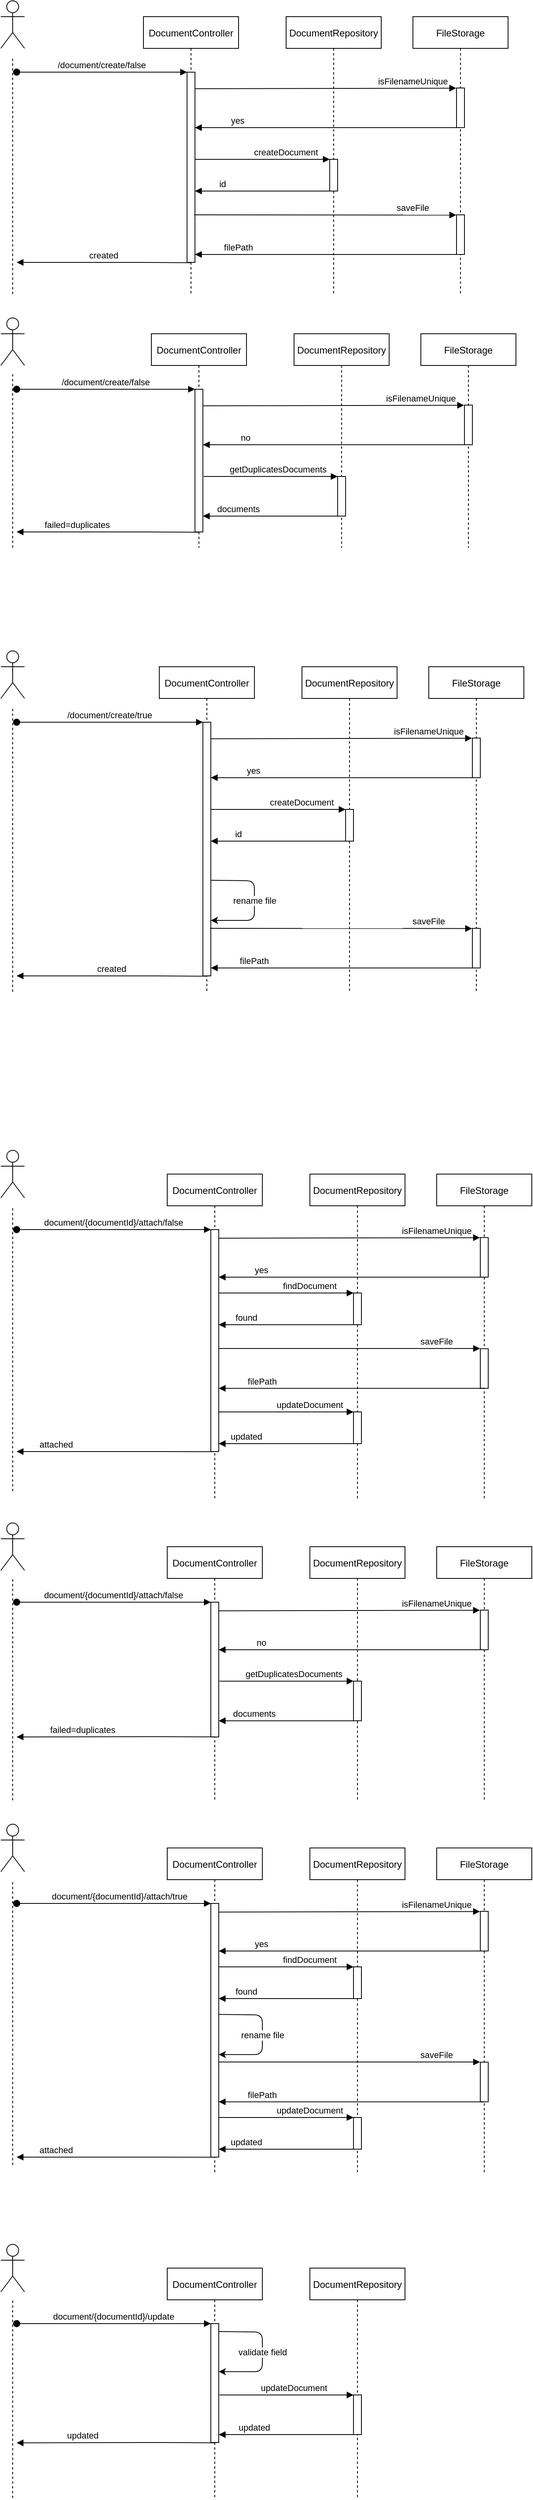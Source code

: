 <mxfile version="14.6.13" type="device"><diagram id="8T6bAkx1gr2A_bd3QeTR" name="Page-1"><mxGraphModel dx="898" dy="517" grid="1" gridSize="10" guides="1" tooltips="1" connect="1" arrows="1" fold="1" page="1" pageScale="1" pageWidth="850" pageHeight="1100" math="0" shadow="0"><root><mxCell id="0"/><mxCell id="1" parent="0"/><mxCell id="2noFkYZ0FthQMO1kYZ7r-1" value="DocumentController" style="shape=umlLifeline;perimeter=lifelinePerimeter;container=1;collapsible=0;recursiveResize=0;rounded=0;shadow=0;strokeWidth=1;" vertex="1" parent="1"><mxGeometry x="330" y="70" width="120" height="350" as="geometry"/></mxCell><mxCell id="2noFkYZ0FthQMO1kYZ7r-2" value="" style="points=[];perimeter=orthogonalPerimeter;rounded=0;shadow=0;strokeWidth=1;" vertex="1" parent="2noFkYZ0FthQMO1kYZ7r-1"><mxGeometry x="55" y="70" width="10" height="240" as="geometry"/></mxCell><mxCell id="2noFkYZ0FthQMO1kYZ7r-3" value="/document/create/false" style="verticalAlign=bottom;startArrow=oval;endArrow=block;startSize=8;shadow=0;strokeWidth=1;" edge="1" parent="2noFkYZ0FthQMO1kYZ7r-1" target="2noFkYZ0FthQMO1kYZ7r-2"><mxGeometry relative="1" as="geometry"><mxPoint x="-160" y="70" as="sourcePoint"/></mxGeometry></mxCell><mxCell id="2noFkYZ0FthQMO1kYZ7r-4" value="DocumentRepository" style="shape=umlLifeline;perimeter=lifelinePerimeter;container=1;collapsible=0;recursiveResize=0;rounded=0;shadow=0;strokeWidth=1;" vertex="1" parent="1"><mxGeometry x="510" y="70" width="120" height="350" as="geometry"/></mxCell><mxCell id="2noFkYZ0FthQMO1kYZ7r-5" value="" style="points=[];perimeter=orthogonalPerimeter;rounded=0;shadow=0;strokeWidth=1;" vertex="1" parent="2noFkYZ0FthQMO1kYZ7r-4"><mxGeometry x="55" y="180" width="10" height="40" as="geometry"/></mxCell><mxCell id="2noFkYZ0FthQMO1kYZ7r-16" value="createDocument" style="verticalAlign=bottom;endArrow=block;entryX=0;entryY=0;shadow=0;strokeWidth=1;" edge="1" parent="1" target="2noFkYZ0FthQMO1kYZ7r-5"><mxGeometry x="0.353" relative="1" as="geometry"><mxPoint x="395" y="250" as="sourcePoint"/><mxPoint as="offset"/></mxGeometry></mxCell><mxCell id="2noFkYZ0FthQMO1kYZ7r-17" value="id" style="verticalAlign=bottom;endArrow=block;shadow=0;strokeWidth=1;" edge="1" parent="1" source="2noFkYZ0FthQMO1kYZ7r-5"><mxGeometry x="0.588" relative="1" as="geometry"><mxPoint x="450" y="290" as="sourcePoint"/><mxPoint x="395" y="290" as="targetPoint"/><Array as="points"><mxPoint x="470" y="290"/></Array><mxPoint as="offset"/></mxGeometry></mxCell><mxCell id="2noFkYZ0FthQMO1kYZ7r-18" value="" style="shape=umlActor;verticalLabelPosition=bottom;verticalAlign=top;html=1;outlineConnect=0;" vertex="1" parent="1"><mxGeometry x="150" y="50" width="30" height="60" as="geometry"/></mxCell><mxCell id="2noFkYZ0FthQMO1kYZ7r-19" value="" style="endArrow=none;dashed=1;html=1;" edge="1" parent="1"><mxGeometry width="50" height="50" relative="1" as="geometry"><mxPoint x="165" y="420" as="sourcePoint"/><mxPoint x="165" y="120" as="targetPoint"/></mxGeometry></mxCell><mxCell id="2noFkYZ0FthQMO1kYZ7r-20" value="created" style="verticalAlign=bottom;endArrow=block;shadow=0;strokeWidth=1;" edge="1" parent="1"><mxGeometry relative="1" as="geometry"><mxPoint x="390" y="380.34" as="sourcePoint"/><mxPoint x="170" y="380" as="targetPoint"/><Array as="points"><mxPoint x="315" y="380"/></Array></mxGeometry></mxCell><mxCell id="2noFkYZ0FthQMO1kYZ7r-25" value="FileStorage" style="shape=umlLifeline;perimeter=lifelinePerimeter;container=1;collapsible=0;recursiveResize=0;rounded=0;shadow=0;strokeWidth=1;" vertex="1" parent="1"><mxGeometry x="670" y="70" width="120" height="350" as="geometry"/></mxCell><mxCell id="2noFkYZ0FthQMO1kYZ7r-26" value="" style="points=[];perimeter=orthogonalPerimeter;rounded=0;shadow=0;strokeWidth=1;" vertex="1" parent="2noFkYZ0FthQMO1kYZ7r-25"><mxGeometry x="55" y="250" width="10" height="50" as="geometry"/></mxCell><mxCell id="2noFkYZ0FthQMO1kYZ7r-49" value="" style="points=[];perimeter=orthogonalPerimeter;rounded=0;shadow=0;strokeWidth=1;" vertex="1" parent="2noFkYZ0FthQMO1kYZ7r-25"><mxGeometry x="55" y="90" width="10" height="50" as="geometry"/></mxCell><mxCell id="2noFkYZ0FthQMO1kYZ7r-27" value="saveFile" style="verticalAlign=bottom;endArrow=block;shadow=0;strokeWidth=1;entryX=-0.037;entryY=0.005;entryDx=0;entryDy=0;entryPerimeter=0;exitX=0.9;exitY=0.75;exitDx=0;exitDy=0;exitPerimeter=0;" edge="1" parent="1" source="2noFkYZ0FthQMO1kYZ7r-2" target="2noFkYZ0FthQMO1kYZ7r-26"><mxGeometry x="0.669" relative="1" as="geometry"><mxPoint x="430" y="320" as="sourcePoint"/><mxPoint x="720" y="320" as="targetPoint"/><mxPoint as="offset"/></mxGeometry></mxCell><mxCell id="2noFkYZ0FthQMO1kYZ7r-29" value="filePath" style="verticalAlign=bottom;endArrow=block;shadow=0;strokeWidth=1;" edge="1" parent="1" target="2noFkYZ0FthQMO1kYZ7r-2"><mxGeometry x="0.672" relative="1" as="geometry"><mxPoint x="730" y="370" as="sourcePoint"/><mxPoint x="400" y="370" as="targetPoint"/><Array as="points"><mxPoint x="665" y="370"/></Array><mxPoint as="offset"/></mxGeometry></mxCell><mxCell id="2noFkYZ0FthQMO1kYZ7r-30" value="DocumentController" style="shape=umlLifeline;perimeter=lifelinePerimeter;container=1;collapsible=0;recursiveResize=0;rounded=0;shadow=0;strokeWidth=1;" vertex="1" parent="1"><mxGeometry x="360" y="1530" width="120" height="410" as="geometry"/></mxCell><mxCell id="2noFkYZ0FthQMO1kYZ7r-31" value="" style="points=[];perimeter=orthogonalPerimeter;rounded=0;shadow=0;strokeWidth=1;" vertex="1" parent="2noFkYZ0FthQMO1kYZ7r-30"><mxGeometry x="55" y="70" width="10" height="280" as="geometry"/></mxCell><mxCell id="2noFkYZ0FthQMO1kYZ7r-32" value="document/{documentId}/attach/false" style="verticalAlign=bottom;startArrow=oval;endArrow=block;startSize=8;shadow=0;strokeWidth=1;" edge="1" parent="2noFkYZ0FthQMO1kYZ7r-30" target="2noFkYZ0FthQMO1kYZ7r-31"><mxGeometry relative="1" as="geometry"><mxPoint x="-190" y="70" as="sourcePoint"/></mxGeometry></mxCell><mxCell id="2noFkYZ0FthQMO1kYZ7r-33" value="DocumentRepository" style="shape=umlLifeline;perimeter=lifelinePerimeter;container=1;collapsible=0;recursiveResize=0;rounded=0;shadow=0;strokeWidth=1;" vertex="1" parent="1"><mxGeometry x="540" y="1530" width="120" height="410" as="geometry"/></mxCell><mxCell id="2noFkYZ0FthQMO1kYZ7r-34" value="" style="points=[];perimeter=orthogonalPerimeter;rounded=0;shadow=0;strokeWidth=1;" vertex="1" parent="2noFkYZ0FthQMO1kYZ7r-33"><mxGeometry x="55" y="150" width="10" height="40" as="geometry"/></mxCell><mxCell id="2noFkYZ0FthQMO1kYZ7r-46" value="" style="points=[];perimeter=orthogonalPerimeter;rounded=0;shadow=0;strokeWidth=1;" vertex="1" parent="2noFkYZ0FthQMO1kYZ7r-33"><mxGeometry x="55" y="300" width="10" height="40" as="geometry"/></mxCell><mxCell id="2noFkYZ0FthQMO1kYZ7r-47" value="updateDocument" style="verticalAlign=bottom;endArrow=block;entryX=0;entryY=0;shadow=0;strokeWidth=1;" edge="1" parent="2noFkYZ0FthQMO1kYZ7r-33" target="2noFkYZ0FthQMO1kYZ7r-46"><mxGeometry x="0.353" relative="1" as="geometry"><mxPoint x="-115" y="300" as="sourcePoint"/><mxPoint as="offset"/></mxGeometry></mxCell><mxCell id="2noFkYZ0FthQMO1kYZ7r-48" value="updated" style="verticalAlign=bottom;endArrow=block;shadow=0;strokeWidth=1;" edge="1" parent="2noFkYZ0FthQMO1kYZ7r-33" source="2noFkYZ0FthQMO1kYZ7r-46"><mxGeometry x="0.588" relative="1" as="geometry"><mxPoint x="-60" y="340" as="sourcePoint"/><mxPoint x="-115" y="340" as="targetPoint"/><Array as="points"><mxPoint x="-40" y="340"/></Array><mxPoint as="offset"/></mxGeometry></mxCell><mxCell id="2noFkYZ0FthQMO1kYZ7r-35" value="findDocument" style="verticalAlign=bottom;endArrow=block;entryX=0;entryY=0;shadow=0;strokeWidth=1;" edge="1" parent="1" target="2noFkYZ0FthQMO1kYZ7r-34"><mxGeometry x="0.353" relative="1" as="geometry"><mxPoint x="425" y="1680" as="sourcePoint"/><mxPoint as="offset"/></mxGeometry></mxCell><mxCell id="2noFkYZ0FthQMO1kYZ7r-36" value="found" style="verticalAlign=bottom;endArrow=block;shadow=0;strokeWidth=1;" edge="1" parent="1" source="2noFkYZ0FthQMO1kYZ7r-34"><mxGeometry x="0.588" relative="1" as="geometry"><mxPoint x="480" y="1720" as="sourcePoint"/><mxPoint x="425" y="1720" as="targetPoint"/><Array as="points"><mxPoint x="500" y="1720"/></Array><mxPoint as="offset"/></mxGeometry></mxCell><mxCell id="2noFkYZ0FthQMO1kYZ7r-37" value="" style="shape=umlActor;verticalLabelPosition=bottom;verticalAlign=top;html=1;outlineConnect=0;" vertex="1" parent="1"><mxGeometry x="150" y="1500" width="30" height="60" as="geometry"/></mxCell><mxCell id="2noFkYZ0FthQMO1kYZ7r-38" value="" style="endArrow=none;dashed=1;html=1;" edge="1" parent="1"><mxGeometry width="50" height="50" relative="1" as="geometry"><mxPoint x="165" y="1930" as="sourcePoint"/><mxPoint x="165" y="1570" as="targetPoint"/></mxGeometry></mxCell><mxCell id="2noFkYZ0FthQMO1kYZ7r-40" value="FileStorage" style="shape=umlLifeline;perimeter=lifelinePerimeter;container=1;collapsible=0;recursiveResize=0;rounded=0;shadow=0;strokeWidth=1;" vertex="1" parent="1"><mxGeometry x="700" y="1530" width="120" height="410" as="geometry"/></mxCell><mxCell id="2noFkYZ0FthQMO1kYZ7r-41" value="" style="points=[];perimeter=orthogonalPerimeter;rounded=0;shadow=0;strokeWidth=1;" vertex="1" parent="2noFkYZ0FthQMO1kYZ7r-40"><mxGeometry x="55" y="220.25" width="10" height="50" as="geometry"/></mxCell><mxCell id="2noFkYZ0FthQMO1kYZ7r-53" value="isFilenameUnique" style="verticalAlign=bottom;endArrow=block;shadow=0;strokeWidth=1;entryX=-0.045;entryY=0.004;entryDx=0;entryDy=0;entryPerimeter=0;exitX=1.06;exitY=0.337;exitDx=0;exitDy=0;exitPerimeter=0;" edge="1" parent="2noFkYZ0FthQMO1kYZ7r-40" target="2noFkYZ0FthQMO1kYZ7r-52"><mxGeometry x="0.669" relative="1" as="geometry"><mxPoint x="-274.4" y="80.88" as="sourcePoint"/><mxPoint x="50.63" y="80.25" as="targetPoint"/><mxPoint as="offset"/></mxGeometry></mxCell><mxCell id="2noFkYZ0FthQMO1kYZ7r-52" value="" style="points=[];perimeter=orthogonalPerimeter;rounded=0;shadow=0;strokeWidth=1;" vertex="1" parent="2noFkYZ0FthQMO1kYZ7r-40"><mxGeometry x="55" y="80" width="10" height="50" as="geometry"/></mxCell><mxCell id="2noFkYZ0FthQMO1kYZ7r-54" value="yes" style="verticalAlign=bottom;endArrow=block;shadow=0;strokeWidth=1;" edge="1" parent="2noFkYZ0FthQMO1kYZ7r-40"><mxGeometry x="0.672" relative="1" as="geometry"><mxPoint x="55" y="130.0" as="sourcePoint"/><mxPoint x="-275" y="130" as="targetPoint"/><Array as="points"><mxPoint x="-10" y="130"/></Array><mxPoint as="offset"/></mxGeometry></mxCell><mxCell id="2noFkYZ0FthQMO1kYZ7r-42" value="saveFile" style="verticalAlign=bottom;endArrow=block;entryX=-0.036;entryY=-0.005;shadow=0;strokeWidth=1;entryDx=0;entryDy=0;entryPerimeter=0;" edge="1" parent="1" target="2noFkYZ0FthQMO1kYZ7r-41"><mxGeometry x="0.669" relative="1" as="geometry"><mxPoint x="425" y="1750" as="sourcePoint"/><mxPoint x="750" y="1750.25" as="targetPoint"/><mxPoint as="offset"/></mxGeometry></mxCell><mxCell id="2noFkYZ0FthQMO1kYZ7r-43" value="filePath" style="verticalAlign=bottom;endArrow=block;shadow=0;strokeWidth=1;" edge="1" parent="1"><mxGeometry x="0.672" relative="1" as="geometry"><mxPoint x="760" y="1800.25" as="sourcePoint"/><mxPoint x="425" y="1800.25" as="targetPoint"/><Array as="points"><mxPoint x="665" y="1800.25"/></Array><mxPoint as="offset"/></mxGeometry></mxCell><mxCell id="2noFkYZ0FthQMO1kYZ7r-50" value="isFilenameUnique" style="verticalAlign=bottom;endArrow=block;shadow=0;strokeWidth=1;entryX=-0.045;entryY=0.004;entryDx=0;entryDy=0;entryPerimeter=0;exitX=1.06;exitY=0.337;exitDx=0;exitDy=0;exitPerimeter=0;" edge="1" parent="1" target="2noFkYZ0FthQMO1kYZ7r-49"><mxGeometry x="0.669" relative="1" as="geometry"><mxPoint x="395.6" y="160.88" as="sourcePoint"/><mxPoint x="720.63" y="160.25" as="targetPoint"/><mxPoint as="offset"/></mxGeometry></mxCell><mxCell id="2noFkYZ0FthQMO1kYZ7r-51" value="yes" style="verticalAlign=bottom;endArrow=block;shadow=0;strokeWidth=1;" edge="1" parent="1"><mxGeometry x="0.672" relative="1" as="geometry"><mxPoint x="725" y="210.0" as="sourcePoint"/><mxPoint x="395" y="210" as="targetPoint"/><Array as="points"><mxPoint x="660" y="210"/></Array><mxPoint as="offset"/></mxGeometry></mxCell><mxCell id="2noFkYZ0FthQMO1kYZ7r-56" value="DocumentController" style="shape=umlLifeline;perimeter=lifelinePerimeter;container=1;collapsible=0;recursiveResize=0;rounded=0;shadow=0;strokeWidth=1;" vertex="1" parent="1"><mxGeometry x="340" y="470" width="120" height="270" as="geometry"/></mxCell><mxCell id="2noFkYZ0FthQMO1kYZ7r-57" value="" style="points=[];perimeter=orthogonalPerimeter;rounded=0;shadow=0;strokeWidth=1;" vertex="1" parent="2noFkYZ0FthQMO1kYZ7r-56"><mxGeometry x="55" y="70" width="10" height="180" as="geometry"/></mxCell><mxCell id="2noFkYZ0FthQMO1kYZ7r-58" value="/document/create/false" style="verticalAlign=bottom;startArrow=oval;endArrow=block;startSize=8;shadow=0;strokeWidth=1;" edge="1" parent="2noFkYZ0FthQMO1kYZ7r-56" target="2noFkYZ0FthQMO1kYZ7r-57"><mxGeometry relative="1" as="geometry"><mxPoint x="-170" y="70" as="sourcePoint"/></mxGeometry></mxCell><mxCell id="2noFkYZ0FthQMO1kYZ7r-59" value="DocumentRepository" style="shape=umlLifeline;perimeter=lifelinePerimeter;container=1;collapsible=0;recursiveResize=0;rounded=0;shadow=0;strokeWidth=1;" vertex="1" parent="1"><mxGeometry x="520" y="470" width="120" height="270" as="geometry"/></mxCell><mxCell id="2noFkYZ0FthQMO1kYZ7r-63" value="" style="shape=umlActor;verticalLabelPosition=bottom;verticalAlign=top;html=1;outlineConnect=0;" vertex="1" parent="1"><mxGeometry x="150" y="450" width="30" height="60" as="geometry"/></mxCell><mxCell id="2noFkYZ0FthQMO1kYZ7r-64" value="" style="endArrow=none;dashed=1;html=1;" edge="1" parent="1"><mxGeometry width="50" height="50" relative="1" as="geometry"><mxPoint x="165" y="740" as="sourcePoint"/><mxPoint x="165" y="520" as="targetPoint"/></mxGeometry></mxCell><mxCell id="2noFkYZ0FthQMO1kYZ7r-65" value="failed=duplicates" style="verticalAlign=bottom;endArrow=block;shadow=0;strokeWidth=1;" edge="1" parent="1"><mxGeometry x="0.333" relative="1" as="geometry"><mxPoint x="400" y="720.34" as="sourcePoint"/><mxPoint x="170" y="720" as="targetPoint"/><Array as="points"><mxPoint x="325" y="720"/></Array><mxPoint as="offset"/></mxGeometry></mxCell><mxCell id="2noFkYZ0FthQMO1kYZ7r-66" value="FileStorage" style="shape=umlLifeline;perimeter=lifelinePerimeter;container=1;collapsible=0;recursiveResize=0;rounded=0;shadow=0;strokeWidth=1;" vertex="1" parent="1"><mxGeometry x="680" y="470" width="120" height="270" as="geometry"/></mxCell><mxCell id="2noFkYZ0FthQMO1kYZ7r-68" value="" style="points=[];perimeter=orthogonalPerimeter;rounded=0;shadow=0;strokeWidth=1;" vertex="1" parent="2noFkYZ0FthQMO1kYZ7r-66"><mxGeometry x="55" y="90" width="10" height="50" as="geometry"/></mxCell><mxCell id="2noFkYZ0FthQMO1kYZ7r-71" value="isFilenameUnique" style="verticalAlign=bottom;endArrow=block;shadow=0;strokeWidth=1;entryX=-0.045;entryY=0.004;entryDx=0;entryDy=0;entryPerimeter=0;exitX=1.06;exitY=0.337;exitDx=0;exitDy=0;exitPerimeter=0;" edge="1" parent="1" target="2noFkYZ0FthQMO1kYZ7r-68"><mxGeometry x="0.669" relative="1" as="geometry"><mxPoint x="405.6" y="560.88" as="sourcePoint"/><mxPoint x="730.63" y="560.25" as="targetPoint"/><mxPoint as="offset"/></mxGeometry></mxCell><mxCell id="2noFkYZ0FthQMO1kYZ7r-72" value="no" style="verticalAlign=bottom;endArrow=block;shadow=0;strokeWidth=1;" edge="1" parent="1"><mxGeometry x="0.672" relative="1" as="geometry"><mxPoint x="735" y="610.0" as="sourcePoint"/><mxPoint x="405" y="610" as="targetPoint"/><Array as="points"><mxPoint x="670" y="610"/></Array><mxPoint as="offset"/></mxGeometry></mxCell><mxCell id="2noFkYZ0FthQMO1kYZ7r-107" value="DocumentController" style="shape=umlLifeline;perimeter=lifelinePerimeter;container=1;collapsible=0;recursiveResize=0;rounded=0;shadow=0;strokeWidth=1;" vertex="1" parent="1"><mxGeometry x="350" y="890" width="120" height="410" as="geometry"/></mxCell><mxCell id="2noFkYZ0FthQMO1kYZ7r-108" value="" style="points=[];perimeter=orthogonalPerimeter;rounded=0;shadow=0;strokeWidth=1;" vertex="1" parent="2noFkYZ0FthQMO1kYZ7r-107"><mxGeometry x="55" y="70" width="10" height="320" as="geometry"/></mxCell><mxCell id="2noFkYZ0FthQMO1kYZ7r-109" value="/document/create/true" style="verticalAlign=bottom;startArrow=oval;endArrow=block;startSize=8;shadow=0;strokeWidth=1;" edge="1" parent="2noFkYZ0FthQMO1kYZ7r-107" target="2noFkYZ0FthQMO1kYZ7r-108"><mxGeometry relative="1" as="geometry"><mxPoint x="-180" y="70" as="sourcePoint"/></mxGeometry></mxCell><mxCell id="2noFkYZ0FthQMO1kYZ7r-126" value="rename file" style="endArrow=classic;html=1;exitX=1.016;exitY=0.623;exitDx=0;exitDy=0;exitPerimeter=0;" edge="1" parent="2noFkYZ0FthQMO1kYZ7r-107" source="2noFkYZ0FthQMO1kYZ7r-108"><mxGeometry width="50" height="50" relative="1" as="geometry"><mxPoint x="70" y="270" as="sourcePoint"/><mxPoint x="65" y="320" as="targetPoint"/><Array as="points"><mxPoint x="120" y="270"/><mxPoint x="120" y="320"/></Array></mxGeometry></mxCell><mxCell id="2noFkYZ0FthQMO1kYZ7r-110" value="DocumentRepository" style="shape=umlLifeline;perimeter=lifelinePerimeter;container=1;collapsible=0;recursiveResize=0;rounded=0;shadow=0;strokeWidth=1;" vertex="1" parent="1"><mxGeometry x="530" y="890" width="120" height="410" as="geometry"/></mxCell><mxCell id="2noFkYZ0FthQMO1kYZ7r-111" value="" style="points=[];perimeter=orthogonalPerimeter;rounded=0;shadow=0;strokeWidth=1;" vertex="1" parent="2noFkYZ0FthQMO1kYZ7r-110"><mxGeometry x="55" y="180" width="10" height="40" as="geometry"/></mxCell><mxCell id="2noFkYZ0FthQMO1kYZ7r-112" value="createDocument" style="verticalAlign=bottom;endArrow=block;entryX=0;entryY=0;shadow=0;strokeWidth=1;" edge="1" parent="1" target="2noFkYZ0FthQMO1kYZ7r-111"><mxGeometry x="0.353" relative="1" as="geometry"><mxPoint x="415" y="1070" as="sourcePoint"/><mxPoint as="offset"/></mxGeometry></mxCell><mxCell id="2noFkYZ0FthQMO1kYZ7r-113" value="id" style="verticalAlign=bottom;endArrow=block;shadow=0;strokeWidth=1;" edge="1" parent="1" source="2noFkYZ0FthQMO1kYZ7r-111"><mxGeometry x="0.588" relative="1" as="geometry"><mxPoint x="470" y="1110" as="sourcePoint"/><mxPoint x="415" y="1110" as="targetPoint"/><Array as="points"><mxPoint x="490" y="1110"/></Array><mxPoint as="offset"/></mxGeometry></mxCell><mxCell id="2noFkYZ0FthQMO1kYZ7r-114" value="" style="shape=umlActor;verticalLabelPosition=bottom;verticalAlign=top;html=1;outlineConnect=0;" vertex="1" parent="1"><mxGeometry x="150" y="870" width="30" height="60" as="geometry"/></mxCell><mxCell id="2noFkYZ0FthQMO1kYZ7r-115" value="" style="endArrow=none;dashed=1;html=1;" edge="1" parent="1"><mxGeometry width="50" height="50" relative="1" as="geometry"><mxPoint x="165" y="1300" as="sourcePoint"/><mxPoint x="165" y="940.0" as="targetPoint"/></mxGeometry></mxCell><mxCell id="2noFkYZ0FthQMO1kYZ7r-116" value="created" style="verticalAlign=bottom;endArrow=block;shadow=0;strokeWidth=1;" edge="1" parent="1"><mxGeometry relative="1" as="geometry"><mxPoint x="410" y="1280.34" as="sourcePoint"/><mxPoint x="170" y="1280" as="targetPoint"/><Array as="points"><mxPoint x="335" y="1280"/></Array></mxGeometry></mxCell><mxCell id="2noFkYZ0FthQMO1kYZ7r-117" value="FileStorage" style="shape=umlLifeline;perimeter=lifelinePerimeter;container=1;collapsible=0;recursiveResize=0;rounded=0;shadow=0;strokeWidth=1;" vertex="1" parent="1"><mxGeometry x="690" y="890" width="120" height="410" as="geometry"/></mxCell><mxCell id="2noFkYZ0FthQMO1kYZ7r-118" value="" style="points=[];perimeter=orthogonalPerimeter;rounded=0;shadow=0;strokeWidth=1;" vertex="1" parent="2noFkYZ0FthQMO1kYZ7r-117"><mxGeometry x="55" y="330" width="10" height="50" as="geometry"/></mxCell><mxCell id="2noFkYZ0FthQMO1kYZ7r-119" value="" style="points=[];perimeter=orthogonalPerimeter;rounded=0;shadow=0;strokeWidth=1;" vertex="1" parent="2noFkYZ0FthQMO1kYZ7r-117"><mxGeometry x="55" y="90" width="10" height="50" as="geometry"/></mxCell><mxCell id="2noFkYZ0FthQMO1kYZ7r-120" value="saveFile" style="verticalAlign=bottom;endArrow=block;shadow=0;strokeWidth=1;entryX=-0.037;entryY=0.005;entryDx=0;entryDy=0;entryPerimeter=0;exitX=0.9;exitY=0.75;exitDx=0;exitDy=0;exitPerimeter=0;" edge="1" parent="1" target="2noFkYZ0FthQMO1kYZ7r-118"><mxGeometry x="0.669" relative="1" as="geometry"><mxPoint x="414" y="1220" as="sourcePoint"/><mxPoint x="740" y="1220" as="targetPoint"/><mxPoint as="offset"/></mxGeometry></mxCell><mxCell id="2noFkYZ0FthQMO1kYZ7r-121" value="filePath" style="verticalAlign=bottom;endArrow=block;shadow=0;strokeWidth=1;" edge="1" parent="1"><mxGeometry x="0.672" relative="1" as="geometry"><mxPoint x="750" y="1270" as="sourcePoint"/><mxPoint x="415" y="1270" as="targetPoint"/><Array as="points"><mxPoint x="685" y="1270"/></Array><mxPoint as="offset"/></mxGeometry></mxCell><mxCell id="2noFkYZ0FthQMO1kYZ7r-122" value="isFilenameUnique" style="verticalAlign=bottom;endArrow=block;shadow=0;strokeWidth=1;entryX=-0.045;entryY=0.004;entryDx=0;entryDy=0;entryPerimeter=0;exitX=1.06;exitY=0.337;exitDx=0;exitDy=0;exitPerimeter=0;" edge="1" parent="1" target="2noFkYZ0FthQMO1kYZ7r-119"><mxGeometry x="0.669" relative="1" as="geometry"><mxPoint x="415.6" y="980.88" as="sourcePoint"/><mxPoint x="740.63" y="980.25" as="targetPoint"/><mxPoint as="offset"/></mxGeometry></mxCell><mxCell id="2noFkYZ0FthQMO1kYZ7r-123" value="yes" style="verticalAlign=bottom;endArrow=block;shadow=0;strokeWidth=1;" edge="1" parent="1"><mxGeometry x="0.672" relative="1" as="geometry"><mxPoint x="745" y="1030" as="sourcePoint"/><mxPoint x="415" y="1030" as="targetPoint"/><Array as="points"><mxPoint x="680" y="1030"/></Array><mxPoint as="offset"/></mxGeometry></mxCell><mxCell id="2noFkYZ0FthQMO1kYZ7r-127" value="" style="points=[];perimeter=orthogonalPerimeter;rounded=0;shadow=0;strokeWidth=1;" vertex="1" parent="1"><mxGeometry x="575" y="650" width="10" height="50" as="geometry"/></mxCell><mxCell id="2noFkYZ0FthQMO1kYZ7r-128" value="getDuplicatesDocuments" style="verticalAlign=bottom;endArrow=block;shadow=0;strokeWidth=1;entryX=-0.045;entryY=0.004;entryDx=0;entryDy=0;entryPerimeter=0;exitX=1.1;exitY=0.611;exitDx=0;exitDy=0;exitPerimeter=0;" edge="1" parent="1" source="2noFkYZ0FthQMO1kYZ7r-57"><mxGeometry x="0.112" relative="1" as="geometry"><mxPoint x="410" y="650" as="sourcePoint"/><mxPoint x="575" y="650" as="targetPoint"/><mxPoint as="offset"/></mxGeometry></mxCell><mxCell id="2noFkYZ0FthQMO1kYZ7r-129" value="documents" style="verticalAlign=bottom;endArrow=block;shadow=0;strokeWidth=1;" edge="1" parent="1"><mxGeometry x="0.471" relative="1" as="geometry"><mxPoint x="575" y="700" as="sourcePoint"/><mxPoint x="405" y="700" as="targetPoint"/><Array as="points"><mxPoint x="510" y="700"/></Array><mxPoint as="offset"/></mxGeometry></mxCell><mxCell id="2noFkYZ0FthQMO1kYZ7r-155" value="DocumentController" style="shape=umlLifeline;perimeter=lifelinePerimeter;container=1;collapsible=0;recursiveResize=0;rounded=0;shadow=0;strokeWidth=1;" vertex="1" parent="1"><mxGeometry x="360" y="2000" width="120" height="320" as="geometry"/></mxCell><mxCell id="2noFkYZ0FthQMO1kYZ7r-156" value="" style="points=[];perimeter=orthogonalPerimeter;rounded=0;shadow=0;strokeWidth=1;" vertex="1" parent="2noFkYZ0FthQMO1kYZ7r-155"><mxGeometry x="55" y="70" width="10" height="170" as="geometry"/></mxCell><mxCell id="2noFkYZ0FthQMO1kYZ7r-157" value="document/{documentId}/attach/false" style="verticalAlign=bottom;startArrow=oval;endArrow=block;startSize=8;shadow=0;strokeWidth=1;" edge="1" parent="2noFkYZ0FthQMO1kYZ7r-155" target="2noFkYZ0FthQMO1kYZ7r-156"><mxGeometry relative="1" as="geometry"><mxPoint x="-190" y="70" as="sourcePoint"/></mxGeometry></mxCell><mxCell id="2noFkYZ0FthQMO1kYZ7r-158" value="DocumentRepository" style="shape=umlLifeline;perimeter=lifelinePerimeter;container=1;collapsible=0;recursiveResize=0;rounded=0;shadow=0;strokeWidth=1;" vertex="1" parent="1"><mxGeometry x="540" y="2000" width="120" height="320" as="geometry"/></mxCell><mxCell id="2noFkYZ0FthQMO1kYZ7r-165" value="" style="shape=umlActor;verticalLabelPosition=bottom;verticalAlign=top;html=1;outlineConnect=0;" vertex="1" parent="1"><mxGeometry x="150" y="1970" width="30" height="60" as="geometry"/></mxCell><mxCell id="2noFkYZ0FthQMO1kYZ7r-166" value="" style="endArrow=none;dashed=1;html=1;" edge="1" parent="1"><mxGeometry width="50" height="50" relative="1" as="geometry"><mxPoint x="165" y="2320" as="sourcePoint"/><mxPoint x="165" y="2040" as="targetPoint"/></mxGeometry></mxCell><mxCell id="2noFkYZ0FthQMO1kYZ7r-168" value="FileStorage" style="shape=umlLifeline;perimeter=lifelinePerimeter;container=1;collapsible=0;recursiveResize=0;rounded=0;shadow=0;strokeWidth=1;" vertex="1" parent="1"><mxGeometry x="700" y="2000" width="120" height="320" as="geometry"/></mxCell><mxCell id="2noFkYZ0FthQMO1kYZ7r-170" value="isFilenameUnique" style="verticalAlign=bottom;endArrow=block;shadow=0;strokeWidth=1;entryX=-0.045;entryY=0.004;entryDx=0;entryDy=0;entryPerimeter=0;exitX=1.06;exitY=0.337;exitDx=0;exitDy=0;exitPerimeter=0;" edge="1" parent="2noFkYZ0FthQMO1kYZ7r-168" target="2noFkYZ0FthQMO1kYZ7r-171"><mxGeometry x="0.669" relative="1" as="geometry"><mxPoint x="-274.4" y="80.88" as="sourcePoint"/><mxPoint x="50.63" y="80.25" as="targetPoint"/><mxPoint as="offset"/></mxGeometry></mxCell><mxCell id="2noFkYZ0FthQMO1kYZ7r-171" value="" style="points=[];perimeter=orthogonalPerimeter;rounded=0;shadow=0;strokeWidth=1;" vertex="1" parent="2noFkYZ0FthQMO1kYZ7r-168"><mxGeometry x="55" y="80" width="10" height="50" as="geometry"/></mxCell><mxCell id="2noFkYZ0FthQMO1kYZ7r-172" value="no" style="verticalAlign=bottom;endArrow=block;shadow=0;strokeWidth=1;" edge="1" parent="2noFkYZ0FthQMO1kYZ7r-168"><mxGeometry x="0.672" relative="1" as="geometry"><mxPoint x="55" y="130.0" as="sourcePoint"/><mxPoint x="-275" y="130" as="targetPoint"/><Array as="points"><mxPoint x="-10" y="130"/></Array><mxPoint as="offset"/></mxGeometry></mxCell><mxCell id="2noFkYZ0FthQMO1kYZ7r-176" value="failed=duplicates" style="verticalAlign=bottom;endArrow=block;shadow=0;strokeWidth=1;" edge="1" parent="1"><mxGeometry x="0.333" relative="1" as="geometry"><mxPoint x="420" y="2239.93" as="sourcePoint"/><mxPoint x="170" y="2240" as="targetPoint"/><Array as="points"><mxPoint x="345" y="2239.59"/></Array><mxPoint as="offset"/></mxGeometry></mxCell><mxCell id="2noFkYZ0FthQMO1kYZ7r-177" value="" style="points=[];perimeter=orthogonalPerimeter;rounded=0;shadow=0;strokeWidth=1;" vertex="1" parent="1"><mxGeometry x="595" y="2169.59" width="10" height="50" as="geometry"/></mxCell><mxCell id="2noFkYZ0FthQMO1kYZ7r-178" value="getDuplicatesDocuments" style="verticalAlign=bottom;endArrow=block;shadow=0;strokeWidth=1;entryX=-0.045;entryY=0.004;entryDx=0;entryDy=0;entryPerimeter=0;exitX=1.1;exitY=0.611;exitDx=0;exitDy=0;exitPerimeter=0;" edge="1" parent="1"><mxGeometry x="0.112" relative="1" as="geometry"><mxPoint x="426" y="2169.57" as="sourcePoint"/><mxPoint x="595" y="2169.59" as="targetPoint"/><mxPoint as="offset"/></mxGeometry></mxCell><mxCell id="2noFkYZ0FthQMO1kYZ7r-179" value="documents" style="verticalAlign=bottom;endArrow=block;shadow=0;strokeWidth=1;" edge="1" parent="1"><mxGeometry x="0.471" relative="1" as="geometry"><mxPoint x="595" y="2219.59" as="sourcePoint"/><mxPoint x="425" y="2219.59" as="targetPoint"/><Array as="points"><mxPoint x="530" y="2219.59"/></Array><mxPoint as="offset"/></mxGeometry></mxCell><mxCell id="2noFkYZ0FthQMO1kYZ7r-180" value="DocumentController" style="shape=umlLifeline;perimeter=lifelinePerimeter;container=1;collapsible=0;recursiveResize=0;rounded=0;shadow=0;strokeWidth=1;" vertex="1" parent="1"><mxGeometry x="360" y="2380" width="120" height="410" as="geometry"/></mxCell><mxCell id="2noFkYZ0FthQMO1kYZ7r-181" value="" style="points=[];perimeter=orthogonalPerimeter;rounded=0;shadow=0;strokeWidth=1;" vertex="1" parent="2noFkYZ0FthQMO1kYZ7r-180"><mxGeometry x="55" y="70" width="10" height="320" as="geometry"/></mxCell><mxCell id="2noFkYZ0FthQMO1kYZ7r-182" value="document/{documentId}/attach/true" style="verticalAlign=bottom;startArrow=oval;endArrow=block;startSize=8;shadow=0;strokeWidth=1;" edge="1" parent="2noFkYZ0FthQMO1kYZ7r-180" target="2noFkYZ0FthQMO1kYZ7r-181"><mxGeometry x="0.061" relative="1" as="geometry"><mxPoint x="-190" y="70" as="sourcePoint"/><mxPoint as="offset"/></mxGeometry></mxCell><mxCell id="2noFkYZ0FthQMO1kYZ7r-183" value="DocumentRepository" style="shape=umlLifeline;perimeter=lifelinePerimeter;container=1;collapsible=0;recursiveResize=0;rounded=0;shadow=0;strokeWidth=1;" vertex="1" parent="1"><mxGeometry x="540" y="2380" width="120" height="410" as="geometry"/></mxCell><mxCell id="2noFkYZ0FthQMO1kYZ7r-184" value="" style="points=[];perimeter=orthogonalPerimeter;rounded=0;shadow=0;strokeWidth=1;" vertex="1" parent="2noFkYZ0FthQMO1kYZ7r-183"><mxGeometry x="55" y="150" width="10" height="40" as="geometry"/></mxCell><mxCell id="2noFkYZ0FthQMO1kYZ7r-185" value="" style="points=[];perimeter=orthogonalPerimeter;rounded=0;shadow=0;strokeWidth=1;" vertex="1" parent="2noFkYZ0FthQMO1kYZ7r-183"><mxGeometry x="55" y="340" width="10" height="40" as="geometry"/></mxCell><mxCell id="2noFkYZ0FthQMO1kYZ7r-186" value="updateDocument" style="verticalAlign=bottom;endArrow=block;entryX=0;entryY=0;shadow=0;strokeWidth=1;" edge="1" parent="2noFkYZ0FthQMO1kYZ7r-183" target="2noFkYZ0FthQMO1kYZ7r-185"><mxGeometry x="0.353" relative="1" as="geometry"><mxPoint x="-115" y="340" as="sourcePoint"/><mxPoint as="offset"/></mxGeometry></mxCell><mxCell id="2noFkYZ0FthQMO1kYZ7r-187" value="updated" style="verticalAlign=bottom;endArrow=block;shadow=0;strokeWidth=1;" edge="1" parent="2noFkYZ0FthQMO1kYZ7r-183" source="2noFkYZ0FthQMO1kYZ7r-185"><mxGeometry x="0.588" relative="1" as="geometry"><mxPoint x="-60" y="380" as="sourcePoint"/><mxPoint x="-115" y="380" as="targetPoint"/><Array as="points"><mxPoint x="-40" y="380"/></Array><mxPoint as="offset"/></mxGeometry></mxCell><mxCell id="2noFkYZ0FthQMO1kYZ7r-188" value="findDocument" style="verticalAlign=bottom;endArrow=block;entryX=0;entryY=0;shadow=0;strokeWidth=1;" edge="1" parent="1" target="2noFkYZ0FthQMO1kYZ7r-184"><mxGeometry x="0.353" relative="1" as="geometry"><mxPoint x="425" y="2530" as="sourcePoint"/><mxPoint as="offset"/></mxGeometry></mxCell><mxCell id="2noFkYZ0FthQMO1kYZ7r-189" value="found" style="verticalAlign=bottom;endArrow=block;shadow=0;strokeWidth=1;" edge="1" parent="1" source="2noFkYZ0FthQMO1kYZ7r-184"><mxGeometry x="0.588" relative="1" as="geometry"><mxPoint x="480" y="2570" as="sourcePoint"/><mxPoint x="425" y="2570" as="targetPoint"/><Array as="points"><mxPoint x="500" y="2570"/></Array><mxPoint as="offset"/></mxGeometry></mxCell><mxCell id="2noFkYZ0FthQMO1kYZ7r-190" value="" style="shape=umlActor;verticalLabelPosition=bottom;verticalAlign=top;html=1;outlineConnect=0;" vertex="1" parent="1"><mxGeometry x="150" y="2350" width="30" height="60" as="geometry"/></mxCell><mxCell id="2noFkYZ0FthQMO1kYZ7r-191" value="" style="endArrow=none;dashed=1;html=1;" edge="1" parent="1"><mxGeometry width="50" height="50" relative="1" as="geometry"><mxPoint x="165" y="2780" as="sourcePoint"/><mxPoint x="165" y="2420" as="targetPoint"/></mxGeometry></mxCell><mxCell id="2noFkYZ0FthQMO1kYZ7r-193" value="FileStorage" style="shape=umlLifeline;perimeter=lifelinePerimeter;container=1;collapsible=0;recursiveResize=0;rounded=0;shadow=0;strokeWidth=1;" vertex="1" parent="1"><mxGeometry x="700" y="2380" width="120" height="410" as="geometry"/></mxCell><mxCell id="2noFkYZ0FthQMO1kYZ7r-194" value="" style="points=[];perimeter=orthogonalPerimeter;rounded=0;shadow=0;strokeWidth=1;" vertex="1" parent="2noFkYZ0FthQMO1kYZ7r-193"><mxGeometry x="55" y="270.25" width="10" height="50" as="geometry"/></mxCell><mxCell id="2noFkYZ0FthQMO1kYZ7r-195" value="isFilenameUnique" style="verticalAlign=bottom;endArrow=block;shadow=0;strokeWidth=1;entryX=-0.045;entryY=0.004;entryDx=0;entryDy=0;entryPerimeter=0;exitX=1.06;exitY=0.337;exitDx=0;exitDy=0;exitPerimeter=0;" edge="1" parent="2noFkYZ0FthQMO1kYZ7r-193" target="2noFkYZ0FthQMO1kYZ7r-196"><mxGeometry x="0.669" relative="1" as="geometry"><mxPoint x="-274.4" y="80.88" as="sourcePoint"/><mxPoint x="50.63" y="80.25" as="targetPoint"/><mxPoint as="offset"/></mxGeometry></mxCell><mxCell id="2noFkYZ0FthQMO1kYZ7r-196" value="" style="points=[];perimeter=orthogonalPerimeter;rounded=0;shadow=0;strokeWidth=1;" vertex="1" parent="2noFkYZ0FthQMO1kYZ7r-193"><mxGeometry x="55" y="80" width="10" height="50" as="geometry"/></mxCell><mxCell id="2noFkYZ0FthQMO1kYZ7r-197" value="yes" style="verticalAlign=bottom;endArrow=block;shadow=0;strokeWidth=1;" edge="1" parent="2noFkYZ0FthQMO1kYZ7r-193"><mxGeometry x="0.672" relative="1" as="geometry"><mxPoint x="55" y="130.0" as="sourcePoint"/><mxPoint x="-275" y="130" as="targetPoint"/><Array as="points"><mxPoint x="-10" y="130"/></Array><mxPoint as="offset"/></mxGeometry></mxCell><mxCell id="2noFkYZ0FthQMO1kYZ7r-198" value="saveFile" style="verticalAlign=bottom;endArrow=block;entryX=-0.036;entryY=-0.005;shadow=0;strokeWidth=1;entryDx=0;entryDy=0;entryPerimeter=0;" edge="1" parent="1" target="2noFkYZ0FthQMO1kYZ7r-194"><mxGeometry x="0.669" relative="1" as="geometry"><mxPoint x="425" y="2650" as="sourcePoint"/><mxPoint x="750" y="2650.25" as="targetPoint"/><mxPoint as="offset"/></mxGeometry></mxCell><mxCell id="2noFkYZ0FthQMO1kYZ7r-199" value="filePath" style="verticalAlign=bottom;endArrow=block;shadow=0;strokeWidth=1;" edge="1" parent="1"><mxGeometry x="0.672" relative="1" as="geometry"><mxPoint x="760" y="2700.25" as="sourcePoint"/><mxPoint x="425" y="2700.25" as="targetPoint"/><Array as="points"><mxPoint x="665" y="2700.25"/></Array><mxPoint as="offset"/></mxGeometry></mxCell><mxCell id="2noFkYZ0FthQMO1kYZ7r-202" value="rename file" style="endArrow=classic;html=1;exitX=1.016;exitY=0.623;exitDx=0;exitDy=0;exitPerimeter=0;" edge="1" parent="1"><mxGeometry width="50" height="50" relative="1" as="geometry"><mxPoint x="425.16" y="2590" as="sourcePoint"/><mxPoint x="425" y="2640.64" as="targetPoint"/><Array as="points"><mxPoint x="480" y="2590.64"/><mxPoint x="480" y="2640.64"/></Array></mxGeometry></mxCell><mxCell id="2noFkYZ0FthQMO1kYZ7r-203" value="attached" style="verticalAlign=bottom;endArrow=block;shadow=0;strokeWidth=1;exitX=0.5;exitY=0.854;exitDx=0;exitDy=0;exitPerimeter=0;" edge="1" parent="1"><mxGeometry x="0.6" relative="1" as="geometry"><mxPoint x="420" y="1880.14" as="sourcePoint"/><mxPoint x="170" y="1880" as="targetPoint"/><Array as="points"><mxPoint x="345" y="1880"/></Array><mxPoint as="offset"/></mxGeometry></mxCell><mxCell id="2noFkYZ0FthQMO1kYZ7r-204" value="attached" style="verticalAlign=bottom;endArrow=block;shadow=0;strokeWidth=1;exitX=0.5;exitY=0.854;exitDx=0;exitDy=0;exitPerimeter=0;" edge="1" parent="1"><mxGeometry x="0.6" relative="1" as="geometry"><mxPoint x="420" y="2770.14" as="sourcePoint"/><mxPoint x="170" y="2770" as="targetPoint"/><Array as="points"><mxPoint x="345" y="2770"/></Array><mxPoint as="offset"/></mxGeometry></mxCell><mxCell id="2noFkYZ0FthQMO1kYZ7r-205" value="DocumentController" style="shape=umlLifeline;perimeter=lifelinePerimeter;container=1;collapsible=0;recursiveResize=0;rounded=0;shadow=0;strokeWidth=1;" vertex="1" parent="1"><mxGeometry x="360" y="2910" width="120" height="290" as="geometry"/></mxCell><mxCell id="2noFkYZ0FthQMO1kYZ7r-206" value="" style="points=[];perimeter=orthogonalPerimeter;rounded=0;shadow=0;strokeWidth=1;" vertex="1" parent="2noFkYZ0FthQMO1kYZ7r-205"><mxGeometry x="55" y="70" width="10" height="150" as="geometry"/></mxCell><mxCell id="2noFkYZ0FthQMO1kYZ7r-207" value="document/{documentId}/update" style="verticalAlign=bottom;startArrow=oval;endArrow=block;startSize=8;shadow=0;strokeWidth=1;" edge="1" parent="2noFkYZ0FthQMO1kYZ7r-205" target="2noFkYZ0FthQMO1kYZ7r-206"><mxGeometry relative="1" as="geometry"><mxPoint x="-190" y="70" as="sourcePoint"/></mxGeometry></mxCell><mxCell id="2noFkYZ0FthQMO1kYZ7r-208" value="DocumentRepository" style="shape=umlLifeline;perimeter=lifelinePerimeter;container=1;collapsible=0;recursiveResize=0;rounded=0;shadow=0;strokeWidth=1;" vertex="1" parent="1"><mxGeometry x="540" y="2910" width="120" height="290" as="geometry"/></mxCell><mxCell id="2noFkYZ0FthQMO1kYZ7r-216" value="" style="points=[];perimeter=orthogonalPerimeter;rounded=0;shadow=0;strokeWidth=1;" vertex="1" parent="2noFkYZ0FthQMO1kYZ7r-208"><mxGeometry x="55" y="160" width="10" height="50" as="geometry"/></mxCell><mxCell id="2noFkYZ0FthQMO1kYZ7r-217" value="updateDocument" style="verticalAlign=bottom;endArrow=block;shadow=0;strokeWidth=1;entryX=-0.045;entryY=0.004;entryDx=0;entryDy=0;entryPerimeter=0;exitX=1.1;exitY=0.611;exitDx=0;exitDy=0;exitPerimeter=0;" edge="1" parent="2noFkYZ0FthQMO1kYZ7r-208"><mxGeometry x="0.112" relative="1" as="geometry"><mxPoint x="-114" y="160.0" as="sourcePoint"/><mxPoint x="55" y="160.02" as="targetPoint"/><mxPoint as="offset"/></mxGeometry></mxCell><mxCell id="2noFkYZ0FthQMO1kYZ7r-218" value="updated" style="verticalAlign=bottom;endArrow=block;shadow=0;strokeWidth=1;" edge="1" parent="2noFkYZ0FthQMO1kYZ7r-208"><mxGeometry x="0.471" relative="1" as="geometry"><mxPoint x="55" y="210" as="sourcePoint"/><mxPoint x="-115" y="210" as="targetPoint"/><Array as="points"><mxPoint x="-10" y="210"/></Array><mxPoint as="offset"/></mxGeometry></mxCell><mxCell id="2noFkYZ0FthQMO1kYZ7r-209" value="" style="shape=umlActor;verticalLabelPosition=bottom;verticalAlign=top;html=1;outlineConnect=0;" vertex="1" parent="1"><mxGeometry x="150" y="2880" width="30" height="60" as="geometry"/></mxCell><mxCell id="2noFkYZ0FthQMO1kYZ7r-210" value="" style="endArrow=none;dashed=1;html=1;" edge="1" parent="1"><mxGeometry width="50" height="50" relative="1" as="geometry"><mxPoint x="165" y="3200" as="sourcePoint"/><mxPoint x="165" y="2950" as="targetPoint"/></mxGeometry></mxCell><mxCell id="2noFkYZ0FthQMO1kYZ7r-215" value="updated" style="verticalAlign=bottom;endArrow=block;shadow=0;strokeWidth=1;" edge="1" parent="1"><mxGeometry x="0.333" relative="1" as="geometry"><mxPoint x="420" y="3130.34" as="sourcePoint"/><mxPoint x="170" y="3130.41" as="targetPoint"/><Array as="points"><mxPoint x="345" y="3130"/></Array><mxPoint as="offset"/></mxGeometry></mxCell><mxCell id="2noFkYZ0FthQMO1kYZ7r-220" value="validate field" style="endArrow=classic;html=1;exitX=1.016;exitY=0.623;exitDx=0;exitDy=0;exitPerimeter=0;" edge="1" parent="1"><mxGeometry width="50" height="50" relative="1" as="geometry"><mxPoint x="425.16" y="2990" as="sourcePoint"/><mxPoint x="425" y="3040.64" as="targetPoint"/><Array as="points"><mxPoint x="480" y="2990.64"/><mxPoint x="480" y="3040.64"/></Array></mxGeometry></mxCell></root></mxGraphModel></diagram></mxfile>